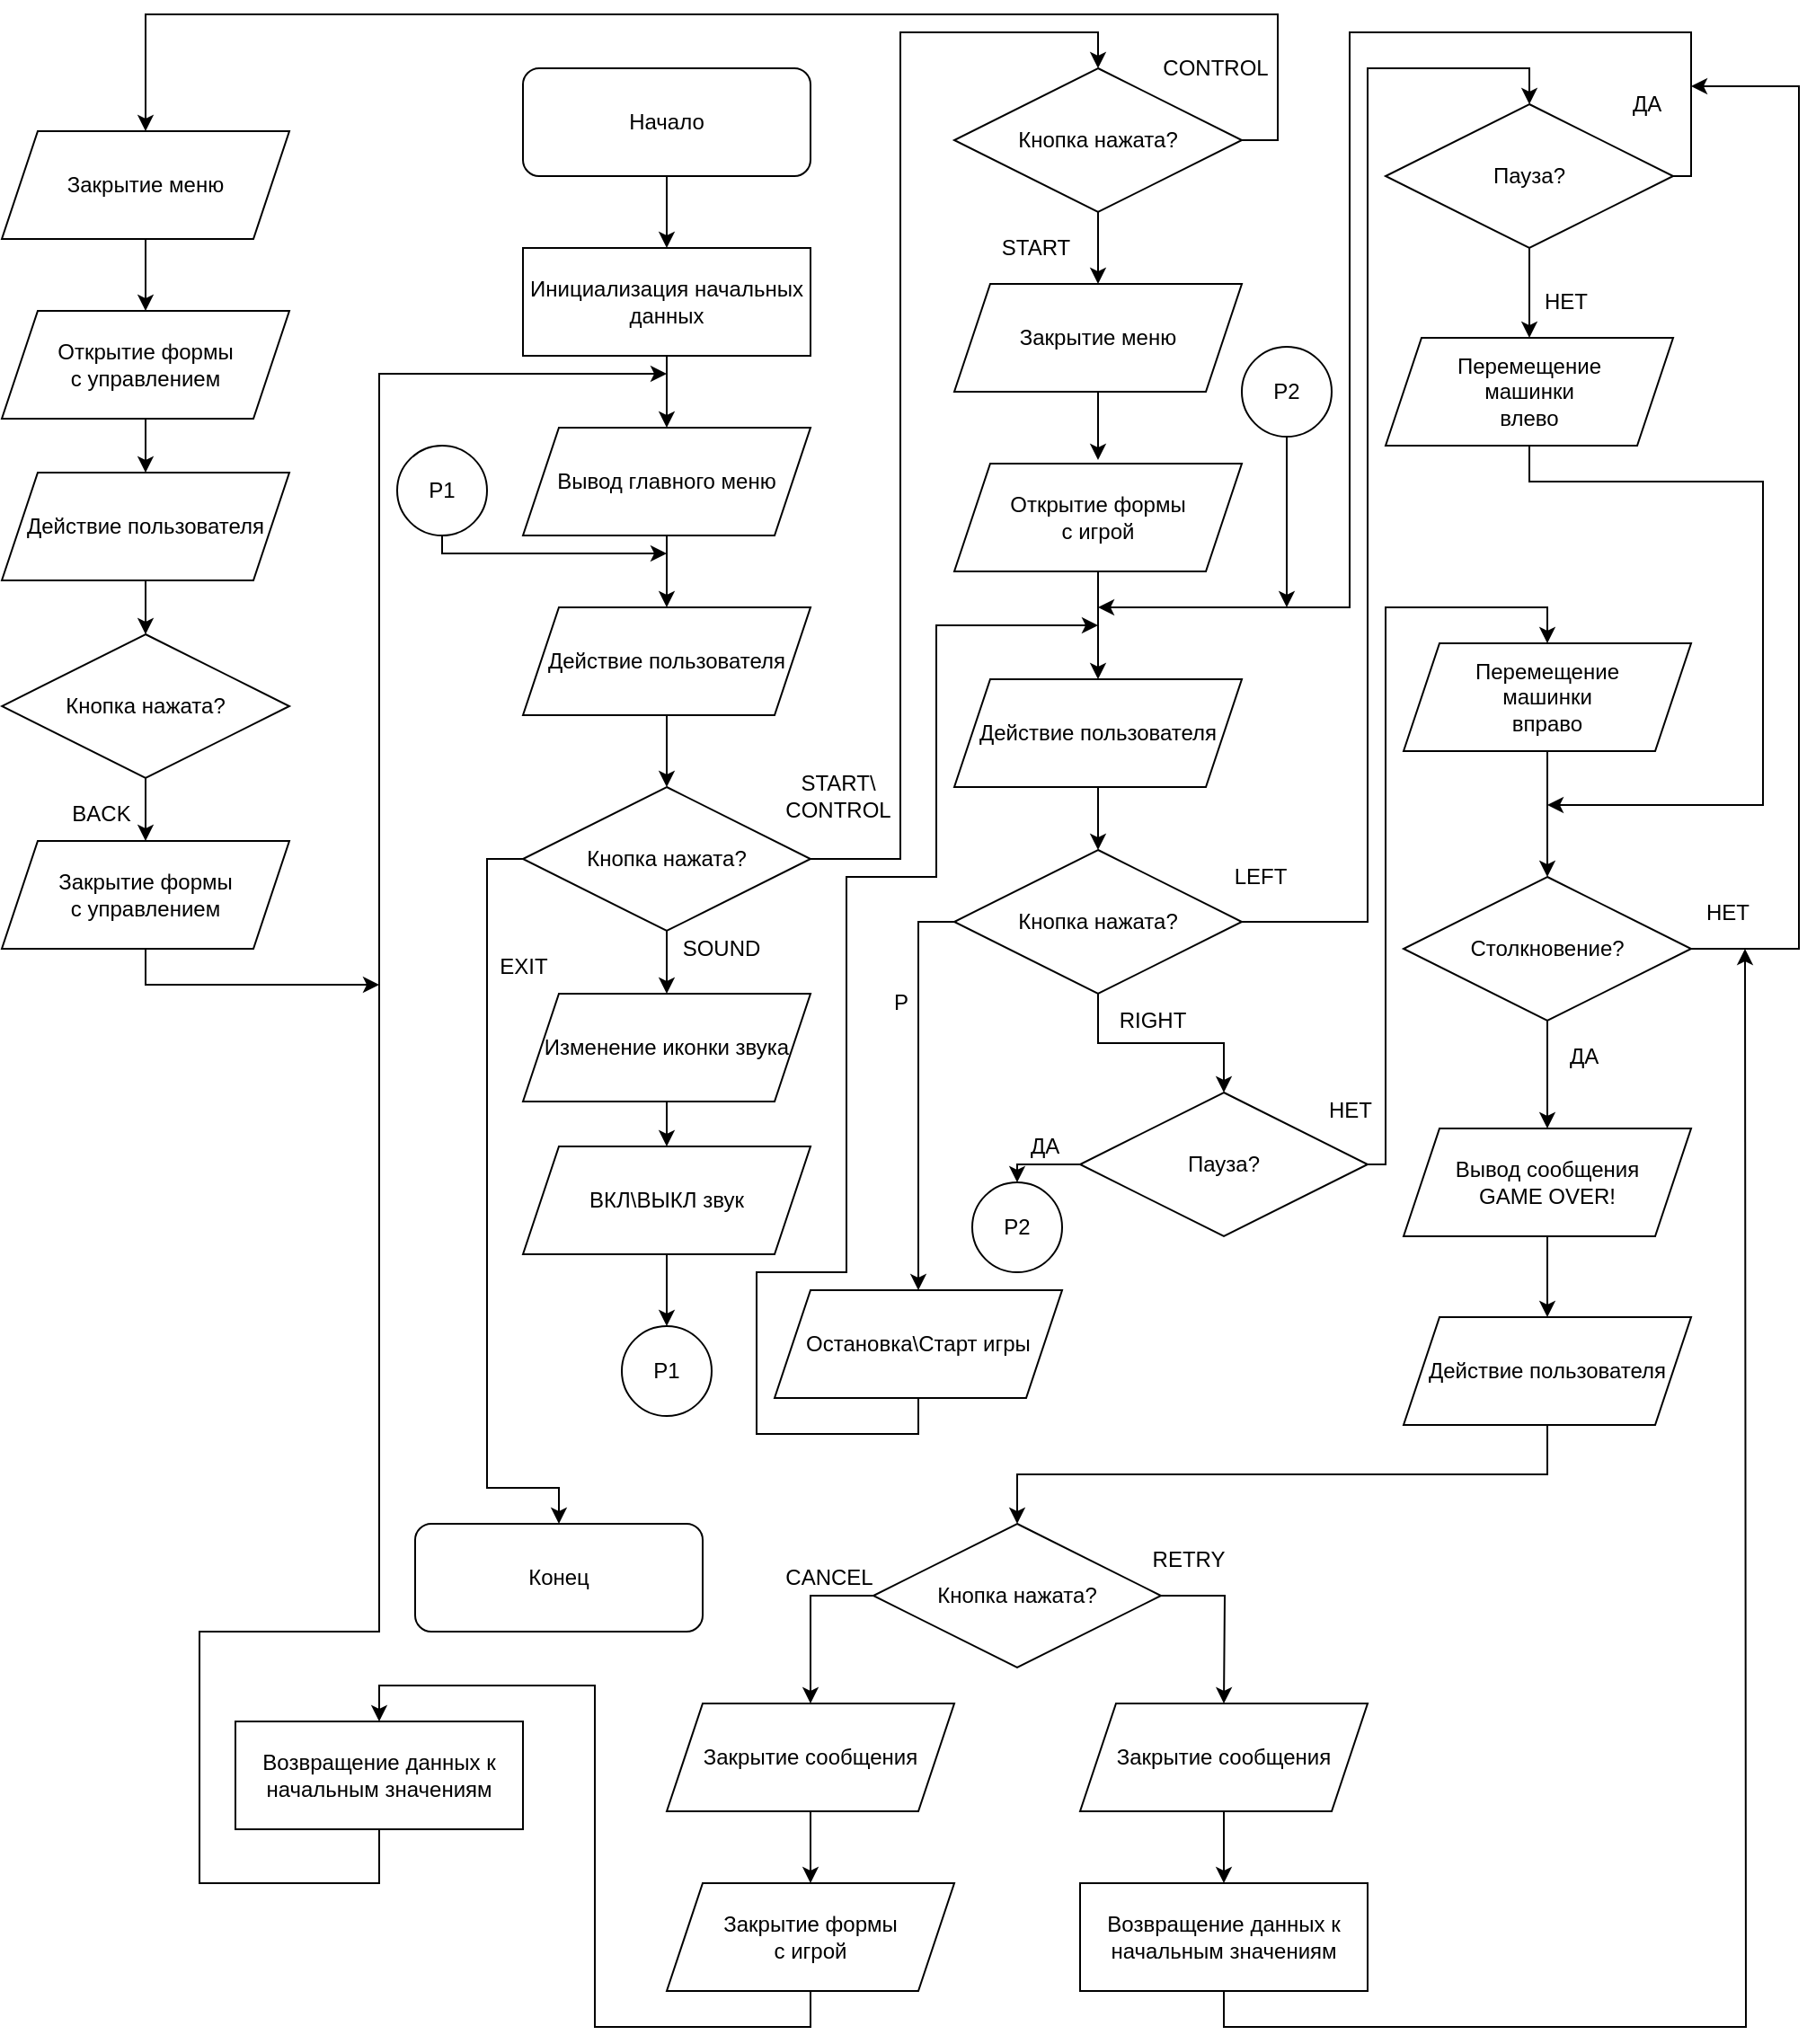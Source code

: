 <mxfile version="14.8.4" type="device"><diagram id="4kB_-zSnu6ypwvAZiy_L" name="Page-1"><mxGraphModel dx="2249" dy="762" grid="1" gridSize="10" guides="1" tooltips="1" connect="1" arrows="1" fold="1" page="1" pageScale="1" pageWidth="827" pageHeight="1169" math="0" shadow="0"><root><mxCell id="0"/><mxCell id="1" parent="0"/><mxCell id="W-HbaPX8OwTjtmjOl_l3-1" style="edgeStyle=orthogonalEdgeStyle;rounded=0;orthogonalLoop=1;jettySize=auto;html=1;exitX=0.5;exitY=1;exitDx=0;exitDy=0;entryX=0.5;entryY=0;entryDx=0;entryDy=0;" edge="1" parent="1" source="W-HbaPX8OwTjtmjOl_l3-2" target="W-HbaPX8OwTjtmjOl_l3-4"><mxGeometry relative="1" as="geometry"/></mxCell><mxCell id="W-HbaPX8OwTjtmjOl_l3-2" value="Начало" style="rounded=1;whiteSpace=wrap;html=1;" vertex="1" parent="1"><mxGeometry x="40" y="40" width="160" height="60" as="geometry"/></mxCell><mxCell id="W-HbaPX8OwTjtmjOl_l3-3" style="edgeStyle=orthogonalEdgeStyle;rounded=0;orthogonalLoop=1;jettySize=auto;html=1;exitX=0.5;exitY=1;exitDx=0;exitDy=0;entryX=0.5;entryY=0;entryDx=0;entryDy=0;" edge="1" parent="1" source="W-HbaPX8OwTjtmjOl_l3-4" target="W-HbaPX8OwTjtmjOl_l3-6"><mxGeometry relative="1" as="geometry"/></mxCell><mxCell id="W-HbaPX8OwTjtmjOl_l3-4" value="Инициализация начальных данных" style="rounded=0;whiteSpace=wrap;html=1;" vertex="1" parent="1"><mxGeometry x="40" y="140" width="160" height="60" as="geometry"/></mxCell><mxCell id="W-HbaPX8OwTjtmjOl_l3-5" style="edgeStyle=orthogonalEdgeStyle;rounded=0;orthogonalLoop=1;jettySize=auto;html=1;exitX=0.5;exitY=1;exitDx=0;exitDy=0;entryX=0.5;entryY=0;entryDx=0;entryDy=0;" edge="1" parent="1" source="W-HbaPX8OwTjtmjOl_l3-6" target="W-HbaPX8OwTjtmjOl_l3-8"><mxGeometry relative="1" as="geometry"/></mxCell><mxCell id="W-HbaPX8OwTjtmjOl_l3-6" value="Вывод главного меню" style="shape=parallelogram;perimeter=parallelogramPerimeter;whiteSpace=wrap;html=1;fixedSize=1;" vertex="1" parent="1"><mxGeometry x="40" y="240" width="160" height="60" as="geometry"/></mxCell><mxCell id="W-HbaPX8OwTjtmjOl_l3-7" style="edgeStyle=orthogonalEdgeStyle;rounded=0;orthogonalLoop=1;jettySize=auto;html=1;exitX=0.5;exitY=1;exitDx=0;exitDy=0;entryX=0.5;entryY=0;entryDx=0;entryDy=0;" edge="1" parent="1" source="W-HbaPX8OwTjtmjOl_l3-8" target="W-HbaPX8OwTjtmjOl_l3-9"><mxGeometry relative="1" as="geometry"/></mxCell><mxCell id="W-HbaPX8OwTjtmjOl_l3-8" value="Действие пользователя" style="shape=parallelogram;perimeter=parallelogramPerimeter;whiteSpace=wrap;html=1;fixedSize=1;" vertex="1" parent="1"><mxGeometry x="40" y="340" width="160" height="60" as="geometry"/></mxCell><mxCell id="W-HbaPX8OwTjtmjOl_l3-11" style="edgeStyle=orthogonalEdgeStyle;rounded=0;orthogonalLoop=1;jettySize=auto;html=1;exitX=0;exitY=0.5;exitDx=0;exitDy=0;entryX=0.5;entryY=0;entryDx=0;entryDy=0;" edge="1" parent="1" source="W-HbaPX8OwTjtmjOl_l3-9" target="W-HbaPX8OwTjtmjOl_l3-10"><mxGeometry relative="1" as="geometry"><Array as="points"><mxPoint x="20" y="480"/><mxPoint x="20" y="830"/><mxPoint x="60" y="830"/></Array></mxGeometry></mxCell><mxCell id="W-HbaPX8OwTjtmjOl_l3-14" style="edgeStyle=orthogonalEdgeStyle;rounded=0;orthogonalLoop=1;jettySize=auto;html=1;exitX=0.5;exitY=1;exitDx=0;exitDy=0;entryX=0.5;entryY=0;entryDx=0;entryDy=0;" edge="1" parent="1" source="W-HbaPX8OwTjtmjOl_l3-9" target="W-HbaPX8OwTjtmjOl_l3-13"><mxGeometry relative="1" as="geometry"/></mxCell><mxCell id="W-HbaPX8OwTjtmjOl_l3-23" style="edgeStyle=orthogonalEdgeStyle;rounded=0;orthogonalLoop=1;jettySize=auto;html=1;exitX=1;exitY=0.5;exitDx=0;exitDy=0;entryX=0.5;entryY=0;entryDx=0;entryDy=0;" edge="1" parent="1" source="W-HbaPX8OwTjtmjOl_l3-9" target="W-HbaPX8OwTjtmjOl_l3-22"><mxGeometry relative="1" as="geometry"><Array as="points"><mxPoint x="250" y="480"/><mxPoint x="250" y="20"/><mxPoint x="360" y="20"/></Array></mxGeometry></mxCell><mxCell id="W-HbaPX8OwTjtmjOl_l3-9" value="Кнопка нажата?" style="rhombus;whiteSpace=wrap;html=1;" vertex="1" parent="1"><mxGeometry x="40" y="440" width="160" height="80" as="geometry"/></mxCell><mxCell id="W-HbaPX8OwTjtmjOl_l3-10" value="Конец" style="rounded=1;whiteSpace=wrap;html=1;" vertex="1" parent="1"><mxGeometry x="-20" y="850" width="160" height="60" as="geometry"/></mxCell><mxCell id="W-HbaPX8OwTjtmjOl_l3-12" value="EXIT" style="text;html=1;align=center;verticalAlign=middle;resizable=0;points=[];autosize=1;strokeColor=none;" vertex="1" parent="1"><mxGeometry x="20" y="530" width="40" height="20" as="geometry"/></mxCell><mxCell id="W-HbaPX8OwTjtmjOl_l3-16" style="edgeStyle=orthogonalEdgeStyle;rounded=0;orthogonalLoop=1;jettySize=auto;html=1;exitX=0.5;exitY=1;exitDx=0;exitDy=0;" edge="1" parent="1" source="W-HbaPX8OwTjtmjOl_l3-13"><mxGeometry relative="1" as="geometry"><mxPoint x="120" y="640" as="targetPoint"/></mxGeometry></mxCell><mxCell id="W-HbaPX8OwTjtmjOl_l3-13" value="Изменение иконки звука" style="shape=parallelogram;perimeter=parallelogramPerimeter;whiteSpace=wrap;html=1;fixedSize=1;" vertex="1" parent="1"><mxGeometry x="40" y="555" width="160" height="60" as="geometry"/></mxCell><mxCell id="W-HbaPX8OwTjtmjOl_l3-15" value="SOUND" style="text;html=1;align=center;verticalAlign=middle;resizable=0;points=[];autosize=1;strokeColor=none;" vertex="1" parent="1"><mxGeometry x="120" y="520" width="60" height="20" as="geometry"/></mxCell><mxCell id="W-HbaPX8OwTjtmjOl_l3-17" value="P1" style="ellipse;whiteSpace=wrap;html=1;aspect=fixed;" vertex="1" parent="1"><mxGeometry x="95" y="740" width="50" height="50" as="geometry"/></mxCell><mxCell id="W-HbaPX8OwTjtmjOl_l3-19" style="edgeStyle=orthogonalEdgeStyle;rounded=0;orthogonalLoop=1;jettySize=auto;html=1;exitX=0.5;exitY=1;exitDx=0;exitDy=0;" edge="1" parent="1" source="W-HbaPX8OwTjtmjOl_l3-18"><mxGeometry relative="1" as="geometry"><mxPoint x="120" y="310" as="targetPoint"/><Array as="points"><mxPoint x="-5" y="310"/></Array></mxGeometry></mxCell><mxCell id="W-HbaPX8OwTjtmjOl_l3-18" value="P1" style="ellipse;whiteSpace=wrap;html=1;aspect=fixed;" vertex="1" parent="1"><mxGeometry x="-30" y="250" width="50" height="50" as="geometry"/></mxCell><mxCell id="W-HbaPX8OwTjtmjOl_l3-21" style="edgeStyle=orthogonalEdgeStyle;rounded=0;orthogonalLoop=1;jettySize=auto;html=1;exitX=0.5;exitY=1;exitDx=0;exitDy=0;entryX=0.5;entryY=0;entryDx=0;entryDy=0;" edge="1" parent="1" source="W-HbaPX8OwTjtmjOl_l3-20" target="W-HbaPX8OwTjtmjOl_l3-17"><mxGeometry relative="1" as="geometry"/></mxCell><mxCell id="W-HbaPX8OwTjtmjOl_l3-20" value="ВКЛ\ВЫКЛ звук" style="shape=parallelogram;perimeter=parallelogramPerimeter;whiteSpace=wrap;html=1;fixedSize=1;" vertex="1" parent="1"><mxGeometry x="40" y="640" width="160" height="60" as="geometry"/></mxCell><mxCell id="W-HbaPX8OwTjtmjOl_l3-28" style="edgeStyle=orthogonalEdgeStyle;rounded=0;orthogonalLoop=1;jettySize=auto;html=1;exitX=0.5;exitY=1;exitDx=0;exitDy=0;entryX=0.5;entryY=0;entryDx=0;entryDy=0;" edge="1" parent="1" source="W-HbaPX8OwTjtmjOl_l3-22" target="W-HbaPX8OwTjtmjOl_l3-26"><mxGeometry relative="1" as="geometry"/></mxCell><mxCell id="W-HbaPX8OwTjtmjOl_l3-96" style="edgeStyle=orthogonalEdgeStyle;rounded=0;orthogonalLoop=1;jettySize=auto;html=1;exitX=1;exitY=0.5;exitDx=0;exitDy=0;entryX=0.5;entryY=0;entryDx=0;entryDy=0;" edge="1" parent="1" source="W-HbaPX8OwTjtmjOl_l3-22" target="W-HbaPX8OwTjtmjOl_l3-86"><mxGeometry relative="1" as="geometry"><Array as="points"><mxPoint x="460" y="80"/><mxPoint x="460" y="10"/><mxPoint x="-170" y="10"/></Array></mxGeometry></mxCell><mxCell id="W-HbaPX8OwTjtmjOl_l3-22" value="Кнопка нажата?" style="rhombus;whiteSpace=wrap;html=1;" vertex="1" parent="1"><mxGeometry x="280" y="40" width="160" height="80" as="geometry"/></mxCell><mxCell id="W-HbaPX8OwTjtmjOl_l3-24" value="START\&lt;br&gt;CONTROL" style="text;html=1;align=center;verticalAlign=middle;resizable=0;points=[];autosize=1;strokeColor=none;" vertex="1" parent="1"><mxGeometry x="180" y="430" width="70" height="30" as="geometry"/></mxCell><mxCell id="W-HbaPX8OwTjtmjOl_l3-25" style="edgeStyle=orthogonalEdgeStyle;rounded=0;orthogonalLoop=1;jettySize=auto;html=1;exitX=0.5;exitY=1;exitDx=0;exitDy=0;" edge="1" parent="1" source="W-HbaPX8OwTjtmjOl_l3-26"><mxGeometry relative="1" as="geometry"><mxPoint x="360" y="258" as="targetPoint"/></mxGeometry></mxCell><mxCell id="W-HbaPX8OwTjtmjOl_l3-26" value="Закрытие меню" style="shape=parallelogram;perimeter=parallelogramPerimeter;whiteSpace=wrap;html=1;fixedSize=1;" vertex="1" parent="1"><mxGeometry x="280" y="160" width="160" height="60" as="geometry"/></mxCell><mxCell id="W-HbaPX8OwTjtmjOl_l3-31" style="edgeStyle=orthogonalEdgeStyle;rounded=0;orthogonalLoop=1;jettySize=auto;html=1;exitX=0.5;exitY=1;exitDx=0;exitDy=0;entryX=0.5;entryY=0;entryDx=0;entryDy=0;" edge="1" parent="1" source="W-HbaPX8OwTjtmjOl_l3-27" target="W-HbaPX8OwTjtmjOl_l3-30"><mxGeometry relative="1" as="geometry"/></mxCell><mxCell id="W-HbaPX8OwTjtmjOl_l3-27" value="Открытие формы&lt;br&gt;с игрой" style="shape=parallelogram;perimeter=parallelogramPerimeter;whiteSpace=wrap;html=1;fixedSize=1;" vertex="1" parent="1"><mxGeometry x="280" y="260" width="160" height="60" as="geometry"/></mxCell><mxCell id="W-HbaPX8OwTjtmjOl_l3-29" value="START" style="text;html=1;align=center;verticalAlign=middle;resizable=0;points=[];autosize=1;strokeColor=none;" vertex="1" parent="1"><mxGeometry x="300" y="130" width="50" height="20" as="geometry"/></mxCell><mxCell id="W-HbaPX8OwTjtmjOl_l3-33" style="edgeStyle=orthogonalEdgeStyle;rounded=0;orthogonalLoop=1;jettySize=auto;html=1;exitX=0.5;exitY=1;exitDx=0;exitDy=0;entryX=0.5;entryY=0;entryDx=0;entryDy=0;" edge="1" parent="1" source="W-HbaPX8OwTjtmjOl_l3-30" target="W-HbaPX8OwTjtmjOl_l3-32"><mxGeometry relative="1" as="geometry"/></mxCell><mxCell id="W-HbaPX8OwTjtmjOl_l3-30" value="Действие пользователя" style="shape=parallelogram;perimeter=parallelogramPerimeter;whiteSpace=wrap;html=1;fixedSize=1;" vertex="1" parent="1"><mxGeometry x="280" y="380" width="160" height="60" as="geometry"/></mxCell><mxCell id="W-HbaPX8OwTjtmjOl_l3-35" style="edgeStyle=orthogonalEdgeStyle;rounded=0;orthogonalLoop=1;jettySize=auto;html=1;exitX=0;exitY=0.5;exitDx=0;exitDy=0;entryX=0.5;entryY=0;entryDx=0;entryDy=0;" edge="1" parent="1" source="W-HbaPX8OwTjtmjOl_l3-32" target="W-HbaPX8OwTjtmjOl_l3-34"><mxGeometry relative="1" as="geometry"/></mxCell><mxCell id="W-HbaPX8OwTjtmjOl_l3-41" style="edgeStyle=orthogonalEdgeStyle;rounded=0;orthogonalLoop=1;jettySize=auto;html=1;exitX=1;exitY=0.5;exitDx=0;exitDy=0;entryX=0.5;entryY=0;entryDx=0;entryDy=0;" edge="1" parent="1" source="W-HbaPX8OwTjtmjOl_l3-32" target="W-HbaPX8OwTjtmjOl_l3-40"><mxGeometry relative="1" as="geometry"><Array as="points"><mxPoint x="510" y="515"/><mxPoint x="510" y="40"/><mxPoint x="600" y="40"/></Array></mxGeometry></mxCell><mxCell id="W-HbaPX8OwTjtmjOl_l3-50" style="edgeStyle=orthogonalEdgeStyle;rounded=0;orthogonalLoop=1;jettySize=auto;html=1;exitX=0.5;exitY=1;exitDx=0;exitDy=0;entryX=0.5;entryY=0;entryDx=0;entryDy=0;" edge="1" parent="1" source="W-HbaPX8OwTjtmjOl_l3-32" target="W-HbaPX8OwTjtmjOl_l3-48"><mxGeometry relative="1" as="geometry"/></mxCell><mxCell id="W-HbaPX8OwTjtmjOl_l3-32" value="Кнопка нажата?" style="rhombus;whiteSpace=wrap;html=1;" vertex="1" parent="1"><mxGeometry x="280" y="475" width="160" height="80" as="geometry"/></mxCell><mxCell id="W-HbaPX8OwTjtmjOl_l3-38" style="edgeStyle=orthogonalEdgeStyle;rounded=0;orthogonalLoop=1;jettySize=auto;html=1;exitX=0.5;exitY=1;exitDx=0;exitDy=0;" edge="1" parent="1" source="W-HbaPX8OwTjtmjOl_l3-34"><mxGeometry relative="1" as="geometry"><mxPoint x="360" y="350" as="targetPoint"/><Array as="points"><mxPoint x="260" y="800"/><mxPoint x="170" y="800"/><mxPoint x="170" y="710"/><mxPoint x="220" y="710"/><mxPoint x="220" y="490"/><mxPoint x="270" y="490"/><mxPoint x="270" y="350"/></Array></mxGeometry></mxCell><mxCell id="W-HbaPX8OwTjtmjOl_l3-34" value="Остановка\Старт игры" style="shape=parallelogram;perimeter=parallelogramPerimeter;whiteSpace=wrap;html=1;fixedSize=1;" vertex="1" parent="1"><mxGeometry x="180" y="720" width="160" height="60" as="geometry"/></mxCell><mxCell id="W-HbaPX8OwTjtmjOl_l3-39" value="Р" style="text;html=1;align=center;verticalAlign=middle;resizable=0;points=[];autosize=1;strokeColor=none;" vertex="1" parent="1"><mxGeometry x="240" y="550" width="20" height="20" as="geometry"/></mxCell><mxCell id="W-HbaPX8OwTjtmjOl_l3-43" style="edgeStyle=orthogonalEdgeStyle;rounded=0;orthogonalLoop=1;jettySize=auto;html=1;exitX=1;exitY=0.5;exitDx=0;exitDy=0;" edge="1" parent="1" source="W-HbaPX8OwTjtmjOl_l3-40"><mxGeometry relative="1" as="geometry"><mxPoint x="360" y="340" as="targetPoint"/><Array as="points"><mxPoint x="690" y="100"/><mxPoint x="690" y="20"/><mxPoint x="500" y="20"/><mxPoint x="500" y="340"/></Array></mxGeometry></mxCell><mxCell id="W-HbaPX8OwTjtmjOl_l3-47" style="edgeStyle=orthogonalEdgeStyle;rounded=0;orthogonalLoop=1;jettySize=auto;html=1;exitX=0.5;exitY=1;exitDx=0;exitDy=0;entryX=0.5;entryY=0;entryDx=0;entryDy=0;" edge="1" parent="1" source="W-HbaPX8OwTjtmjOl_l3-40" target="W-HbaPX8OwTjtmjOl_l3-46"><mxGeometry relative="1" as="geometry"/></mxCell><mxCell id="W-HbaPX8OwTjtmjOl_l3-40" value="Пауза?" style="rhombus;whiteSpace=wrap;html=1;" vertex="1" parent="1"><mxGeometry x="520" y="60" width="160" height="80" as="geometry"/></mxCell><mxCell id="W-HbaPX8OwTjtmjOl_l3-44" value="ДА" style="text;html=1;align=center;verticalAlign=middle;resizable=0;points=[];autosize=1;strokeColor=none;" vertex="1" parent="1"><mxGeometry x="650" y="50" width="30" height="20" as="geometry"/></mxCell><mxCell id="W-HbaPX8OwTjtmjOl_l3-45" value="LEFT" style="text;html=1;align=center;verticalAlign=middle;resizable=0;points=[];autosize=1;strokeColor=none;" vertex="1" parent="1"><mxGeometry x="430" y="480" width="40" height="20" as="geometry"/></mxCell><mxCell id="W-HbaPX8OwTjtmjOl_l3-62" style="edgeStyle=orthogonalEdgeStyle;rounded=0;orthogonalLoop=1;jettySize=auto;html=1;exitX=0.5;exitY=1;exitDx=0;exitDy=0;" edge="1" parent="1" source="W-HbaPX8OwTjtmjOl_l3-46"><mxGeometry relative="1" as="geometry"><mxPoint x="610" y="450" as="targetPoint"/><Array as="points"><mxPoint x="600" y="270"/><mxPoint x="730" y="270"/><mxPoint x="730" y="450"/></Array></mxGeometry></mxCell><mxCell id="W-HbaPX8OwTjtmjOl_l3-46" value="Перемещение &lt;br&gt;машинки&lt;br&gt;влево" style="shape=parallelogram;perimeter=parallelogramPerimeter;whiteSpace=wrap;html=1;fixedSize=1;" vertex="1" parent="1"><mxGeometry x="520" y="190" width="160" height="60" as="geometry"/></mxCell><mxCell id="W-HbaPX8OwTjtmjOl_l3-53" style="edgeStyle=orthogonalEdgeStyle;rounded=0;orthogonalLoop=1;jettySize=auto;html=1;exitX=0;exitY=0.5;exitDx=0;exitDy=0;entryX=0.5;entryY=0;entryDx=0;entryDy=0;" edge="1" parent="1" source="W-HbaPX8OwTjtmjOl_l3-48" target="W-HbaPX8OwTjtmjOl_l3-52"><mxGeometry relative="1" as="geometry"/></mxCell><mxCell id="W-HbaPX8OwTjtmjOl_l3-57" style="edgeStyle=orthogonalEdgeStyle;rounded=0;orthogonalLoop=1;jettySize=auto;html=1;exitX=1;exitY=0.5;exitDx=0;exitDy=0;entryX=0.5;entryY=0;entryDx=0;entryDy=0;" edge="1" parent="1" source="W-HbaPX8OwTjtmjOl_l3-48" target="W-HbaPX8OwTjtmjOl_l3-56"><mxGeometry relative="1" as="geometry"><Array as="points"><mxPoint x="520" y="650"/><mxPoint x="520" y="340"/><mxPoint x="610" y="340"/></Array></mxGeometry></mxCell><mxCell id="W-HbaPX8OwTjtmjOl_l3-48" value="Пауза?" style="rhombus;whiteSpace=wrap;html=1;" vertex="1" parent="1"><mxGeometry x="350" y="610" width="160" height="80" as="geometry"/></mxCell><mxCell id="W-HbaPX8OwTjtmjOl_l3-49" value="НЕТ" style="text;html=1;align=center;verticalAlign=middle;resizable=0;points=[];autosize=1;strokeColor=none;" vertex="1" parent="1"><mxGeometry x="600" y="160" width="40" height="20" as="geometry"/></mxCell><mxCell id="W-HbaPX8OwTjtmjOl_l3-51" value="RIGHT" style="text;html=1;align=center;verticalAlign=middle;resizable=0;points=[];autosize=1;strokeColor=none;" vertex="1" parent="1"><mxGeometry x="365" y="560" width="50" height="20" as="geometry"/></mxCell><mxCell id="W-HbaPX8OwTjtmjOl_l3-52" value="P2" style="ellipse;whiteSpace=wrap;html=1;aspect=fixed;" vertex="1" parent="1"><mxGeometry x="290" y="660" width="50" height="50" as="geometry"/></mxCell><mxCell id="W-HbaPX8OwTjtmjOl_l3-55" style="edgeStyle=orthogonalEdgeStyle;rounded=0;orthogonalLoop=1;jettySize=auto;html=1;exitX=0.5;exitY=1;exitDx=0;exitDy=0;" edge="1" parent="1" source="W-HbaPX8OwTjtmjOl_l3-54"><mxGeometry relative="1" as="geometry"><mxPoint x="465" y="340" as="targetPoint"/></mxGeometry></mxCell><mxCell id="W-HbaPX8OwTjtmjOl_l3-54" value="P2" style="ellipse;whiteSpace=wrap;html=1;aspect=fixed;" vertex="1" parent="1"><mxGeometry x="440" y="195" width="50" height="50" as="geometry"/></mxCell><mxCell id="W-HbaPX8OwTjtmjOl_l3-61" style="edgeStyle=orthogonalEdgeStyle;rounded=0;orthogonalLoop=1;jettySize=auto;html=1;exitX=0.5;exitY=1;exitDx=0;exitDy=0;entryX=0.5;entryY=0;entryDx=0;entryDy=0;" edge="1" parent="1" source="W-HbaPX8OwTjtmjOl_l3-56" target="W-HbaPX8OwTjtmjOl_l3-60"><mxGeometry relative="1" as="geometry"/></mxCell><mxCell id="W-HbaPX8OwTjtmjOl_l3-56" value="Перемещение &lt;br&gt;машинки&lt;br&gt;вправо" style="shape=parallelogram;perimeter=parallelogramPerimeter;whiteSpace=wrap;html=1;fixedSize=1;" vertex="1" parent="1"><mxGeometry x="530" y="360" width="160" height="60" as="geometry"/></mxCell><mxCell id="W-HbaPX8OwTjtmjOl_l3-58" value="ДА" style="text;html=1;align=center;verticalAlign=middle;resizable=0;points=[];autosize=1;strokeColor=none;" vertex="1" parent="1"><mxGeometry x="315" y="630" width="30" height="20" as="geometry"/></mxCell><mxCell id="W-HbaPX8OwTjtmjOl_l3-59" value="НЕТ" style="text;html=1;align=center;verticalAlign=middle;resizable=0;points=[];autosize=1;strokeColor=none;" vertex="1" parent="1"><mxGeometry x="480" y="610" width="40" height="20" as="geometry"/></mxCell><mxCell id="W-HbaPX8OwTjtmjOl_l3-63" style="edgeStyle=orthogonalEdgeStyle;rounded=0;orthogonalLoop=1;jettySize=auto;html=1;exitX=1;exitY=0.5;exitDx=0;exitDy=0;" edge="1" parent="1" source="W-HbaPX8OwTjtmjOl_l3-60"><mxGeometry relative="1" as="geometry"><mxPoint x="690" y="50" as="targetPoint"/><Array as="points"><mxPoint x="750" y="530"/><mxPoint x="750" y="50"/></Array></mxGeometry></mxCell><mxCell id="W-HbaPX8OwTjtmjOl_l3-66" style="edgeStyle=orthogonalEdgeStyle;rounded=0;orthogonalLoop=1;jettySize=auto;html=1;exitX=0.5;exitY=1;exitDx=0;exitDy=0;entryX=0.5;entryY=0;entryDx=0;entryDy=0;" edge="1" parent="1" source="W-HbaPX8OwTjtmjOl_l3-60" target="W-HbaPX8OwTjtmjOl_l3-65"><mxGeometry relative="1" as="geometry"/></mxCell><mxCell id="W-HbaPX8OwTjtmjOl_l3-60" value="Столкновение?" style="rhombus;whiteSpace=wrap;html=1;" vertex="1" parent="1"><mxGeometry x="530" y="490" width="160" height="80" as="geometry"/></mxCell><mxCell id="W-HbaPX8OwTjtmjOl_l3-64" value="НЕТ" style="text;html=1;align=center;verticalAlign=middle;resizable=0;points=[];autosize=1;strokeColor=none;" vertex="1" parent="1"><mxGeometry x="690" y="500" width="40" height="20" as="geometry"/></mxCell><mxCell id="W-HbaPX8OwTjtmjOl_l3-69" style="edgeStyle=orthogonalEdgeStyle;rounded=0;orthogonalLoop=1;jettySize=auto;html=1;exitX=0.5;exitY=1;exitDx=0;exitDy=0;entryX=0.5;entryY=0;entryDx=0;entryDy=0;" edge="1" parent="1" source="W-HbaPX8OwTjtmjOl_l3-65" target="W-HbaPX8OwTjtmjOl_l3-68"><mxGeometry relative="1" as="geometry"/></mxCell><mxCell id="W-HbaPX8OwTjtmjOl_l3-65" value="Вывод сообщения&lt;br&gt;GAME OVER!" style="shape=parallelogram;perimeter=parallelogramPerimeter;whiteSpace=wrap;html=1;fixedSize=1;" vertex="1" parent="1"><mxGeometry x="530" y="630" width="160" height="60" as="geometry"/></mxCell><mxCell id="W-HbaPX8OwTjtmjOl_l3-67" value="ДА" style="text;html=1;align=center;verticalAlign=middle;resizable=0;points=[];autosize=1;strokeColor=none;" vertex="1" parent="1"><mxGeometry x="615" y="580" width="30" height="20" as="geometry"/></mxCell><mxCell id="W-HbaPX8OwTjtmjOl_l3-71" style="edgeStyle=orthogonalEdgeStyle;rounded=0;orthogonalLoop=1;jettySize=auto;html=1;exitX=0.5;exitY=1;exitDx=0;exitDy=0;entryX=0.5;entryY=0;entryDx=0;entryDy=0;" edge="1" parent="1" source="W-HbaPX8OwTjtmjOl_l3-68" target="W-HbaPX8OwTjtmjOl_l3-70"><mxGeometry relative="1" as="geometry"/></mxCell><mxCell id="W-HbaPX8OwTjtmjOl_l3-68" value="Действие пользователя" style="shape=parallelogram;perimeter=parallelogramPerimeter;whiteSpace=wrap;html=1;fixedSize=1;" vertex="1" parent="1"><mxGeometry x="530" y="735" width="160" height="60" as="geometry"/></mxCell><mxCell id="W-HbaPX8OwTjtmjOl_l3-75" style="edgeStyle=orthogonalEdgeStyle;rounded=0;orthogonalLoop=1;jettySize=auto;html=1;exitX=0;exitY=0.5;exitDx=0;exitDy=0;entryX=0.5;entryY=0;entryDx=0;entryDy=0;" edge="1" parent="1" source="W-HbaPX8OwTjtmjOl_l3-70" target="W-HbaPX8OwTjtmjOl_l3-73"><mxGeometry relative="1" as="geometry"/></mxCell><mxCell id="W-HbaPX8OwTjtmjOl_l3-80" style="edgeStyle=orthogonalEdgeStyle;rounded=0;orthogonalLoop=1;jettySize=auto;html=1;exitX=1;exitY=0.5;exitDx=0;exitDy=0;" edge="1" parent="1" source="W-HbaPX8OwTjtmjOl_l3-70"><mxGeometry relative="1" as="geometry"><mxPoint x="430" y="950" as="targetPoint"/></mxGeometry></mxCell><mxCell id="W-HbaPX8OwTjtmjOl_l3-70" value="Кнопка нажата?" style="rhombus;whiteSpace=wrap;html=1;" vertex="1" parent="1"><mxGeometry x="235" y="850" width="160" height="80" as="geometry"/></mxCell><mxCell id="W-HbaPX8OwTjtmjOl_l3-72" style="edgeStyle=orthogonalEdgeStyle;rounded=0;orthogonalLoop=1;jettySize=auto;html=1;exitX=0.5;exitY=1;exitDx=0;exitDy=0;entryX=0.5;entryY=0;entryDx=0;entryDy=0;" edge="1" parent="1" source="W-HbaPX8OwTjtmjOl_l3-73" target="W-HbaPX8OwTjtmjOl_l3-74"><mxGeometry relative="1" as="geometry"/></mxCell><mxCell id="W-HbaPX8OwTjtmjOl_l3-73" value="Закрытие сообщения" style="shape=parallelogram;perimeter=parallelogramPerimeter;whiteSpace=wrap;html=1;fixedSize=1;" vertex="1" parent="1"><mxGeometry x="120" y="950" width="160" height="60" as="geometry"/></mxCell><mxCell id="W-HbaPX8OwTjtmjOl_l3-99" style="edgeStyle=orthogonalEdgeStyle;rounded=0;orthogonalLoop=1;jettySize=auto;html=1;exitX=0.5;exitY=1;exitDx=0;exitDy=0;entryX=0.5;entryY=0;entryDx=0;entryDy=0;" edge="1" parent="1" source="W-HbaPX8OwTjtmjOl_l3-74" target="W-HbaPX8OwTjtmjOl_l3-98"><mxGeometry relative="1" as="geometry"/></mxCell><mxCell id="W-HbaPX8OwTjtmjOl_l3-74" value="Закрытие формы&lt;br&gt;с игрой" style="shape=parallelogram;perimeter=parallelogramPerimeter;whiteSpace=wrap;html=1;fixedSize=1;" vertex="1" parent="1"><mxGeometry x="120" y="1050" width="160" height="60" as="geometry"/></mxCell><mxCell id="W-HbaPX8OwTjtmjOl_l3-77" style="edgeStyle=orthogonalEdgeStyle;rounded=0;orthogonalLoop=1;jettySize=auto;html=1;exitX=0.5;exitY=1;exitDx=0;exitDy=0;" edge="1" parent="1" source="W-HbaPX8OwTjtmjOl_l3-78" target="W-HbaPX8OwTjtmjOl_l3-79"><mxGeometry relative="1" as="geometry"/></mxCell><mxCell id="W-HbaPX8OwTjtmjOl_l3-78" value="Закрытие сообщения" style="shape=parallelogram;perimeter=parallelogramPerimeter;whiteSpace=wrap;html=1;fixedSize=1;" vertex="1" parent="1"><mxGeometry x="350" y="950" width="160" height="60" as="geometry"/></mxCell><mxCell id="W-HbaPX8OwTjtmjOl_l3-83" style="edgeStyle=orthogonalEdgeStyle;rounded=0;orthogonalLoop=1;jettySize=auto;html=1;exitX=0.5;exitY=1;exitDx=0;exitDy=0;" edge="1" parent="1" source="W-HbaPX8OwTjtmjOl_l3-79"><mxGeometry relative="1" as="geometry"><mxPoint x="720" y="530" as="targetPoint"/></mxGeometry></mxCell><mxCell id="W-HbaPX8OwTjtmjOl_l3-79" value="Возвращение данных к начальным значениям" style="rounded=0;whiteSpace=wrap;html=1;" vertex="1" parent="1"><mxGeometry x="350" y="1050" width="160" height="60" as="geometry"/></mxCell><mxCell id="W-HbaPX8OwTjtmjOl_l3-81" value="CANCEL" style="text;html=1;align=center;verticalAlign=middle;resizable=0;points=[];autosize=1;strokeColor=none;" vertex="1" parent="1"><mxGeometry x="180" y="870" width="60" height="20" as="geometry"/></mxCell><mxCell id="W-HbaPX8OwTjtmjOl_l3-82" value="RETRY" style="text;html=1;align=center;verticalAlign=middle;resizable=0;points=[];autosize=1;strokeColor=none;" vertex="1" parent="1"><mxGeometry x="380" y="860" width="60" height="20" as="geometry"/></mxCell><mxCell id="W-HbaPX8OwTjtmjOl_l3-85" style="edgeStyle=orthogonalEdgeStyle;rounded=0;orthogonalLoop=1;jettySize=auto;html=1;exitX=0.5;exitY=1;exitDx=0;exitDy=0;entryX=0.5;entryY=0;entryDx=0;entryDy=0;entryPerimeter=0;" edge="1" parent="1" source="W-HbaPX8OwTjtmjOl_l3-86" target="W-HbaPX8OwTjtmjOl_l3-89"><mxGeometry relative="1" as="geometry"><mxPoint x="-170" y="175" as="targetPoint"/><Array as="points"/></mxGeometry></mxCell><mxCell id="W-HbaPX8OwTjtmjOl_l3-86" value="Закрытие меню" style="shape=parallelogram;perimeter=parallelogramPerimeter;whiteSpace=wrap;html=1;fixedSize=1;" vertex="1" parent="1"><mxGeometry x="-250" y="75" width="160" height="60" as="geometry"/></mxCell><mxCell id="W-HbaPX8OwTjtmjOl_l3-87" value="CONTROL" style="text;html=1;align=center;verticalAlign=middle;resizable=0;points=[];autosize=1;strokeColor=none;" vertex="1" parent="1"><mxGeometry x="390" y="30" width="70" height="20" as="geometry"/></mxCell><mxCell id="W-HbaPX8OwTjtmjOl_l3-88" style="edgeStyle=orthogonalEdgeStyle;rounded=0;orthogonalLoop=1;jettySize=auto;html=1;exitX=0.5;exitY=1;exitDx=0;exitDy=0;entryX=0.5;entryY=0;entryDx=0;entryDy=0;" edge="1" parent="1" source="W-HbaPX8OwTjtmjOl_l3-89" target="W-HbaPX8OwTjtmjOl_l3-95"><mxGeometry relative="1" as="geometry"/></mxCell><mxCell id="W-HbaPX8OwTjtmjOl_l3-89" value="Открытие формы&lt;br&gt;с управлением" style="shape=parallelogram;perimeter=parallelogramPerimeter;whiteSpace=wrap;html=1;fixedSize=1;" vertex="1" parent="1"><mxGeometry x="-250" y="175" width="160" height="60" as="geometry"/></mxCell><mxCell id="W-HbaPX8OwTjtmjOl_l3-90" style="edgeStyle=orthogonalEdgeStyle;rounded=0;orthogonalLoop=1;jettySize=auto;html=1;exitX=0.5;exitY=1;exitDx=0;exitDy=0;entryX=0.5;entryY=0;entryDx=0;entryDy=0;" edge="1" parent="1" source="W-HbaPX8OwTjtmjOl_l3-91" target="W-HbaPX8OwTjtmjOl_l3-93"><mxGeometry relative="1" as="geometry"/></mxCell><mxCell id="W-HbaPX8OwTjtmjOl_l3-91" value="Кнопка нажата?" style="rhombus;whiteSpace=wrap;html=1;" vertex="1" parent="1"><mxGeometry x="-250" y="355" width="160" height="80" as="geometry"/></mxCell><mxCell id="W-HbaPX8OwTjtmjOl_l3-92" value="BACK" style="text;html=1;align=center;verticalAlign=middle;resizable=0;points=[];autosize=1;strokeColor=none;" vertex="1" parent="1"><mxGeometry x="-220" y="445" width="50" height="20" as="geometry"/></mxCell><mxCell id="W-HbaPX8OwTjtmjOl_l3-97" style="edgeStyle=orthogonalEdgeStyle;rounded=0;orthogonalLoop=1;jettySize=auto;html=1;exitX=0.5;exitY=1;exitDx=0;exitDy=0;" edge="1" parent="1" source="W-HbaPX8OwTjtmjOl_l3-93"><mxGeometry relative="1" as="geometry"><mxPoint x="-40" y="550" as="targetPoint"/><Array as="points"><mxPoint x="-170" y="550"/></Array></mxGeometry></mxCell><mxCell id="W-HbaPX8OwTjtmjOl_l3-93" value="Закрытие формы&lt;br&gt;с управлением" style="shape=parallelogram;perimeter=parallelogramPerimeter;whiteSpace=wrap;html=1;fixedSize=1;" vertex="1" parent="1"><mxGeometry x="-250" y="470" width="160" height="60" as="geometry"/></mxCell><mxCell id="W-HbaPX8OwTjtmjOl_l3-94" style="edgeStyle=orthogonalEdgeStyle;rounded=0;orthogonalLoop=1;jettySize=auto;html=1;exitX=0.5;exitY=1;exitDx=0;exitDy=0;entryX=0.5;entryY=0;entryDx=0;entryDy=0;" edge="1" parent="1" source="W-HbaPX8OwTjtmjOl_l3-95" target="W-HbaPX8OwTjtmjOl_l3-91"><mxGeometry relative="1" as="geometry"/></mxCell><mxCell id="W-HbaPX8OwTjtmjOl_l3-95" value="Действие пользователя" style="shape=parallelogram;perimeter=parallelogramPerimeter;whiteSpace=wrap;html=1;fixedSize=1;" vertex="1" parent="1"><mxGeometry x="-250" y="265" width="160" height="60" as="geometry"/></mxCell><mxCell id="W-HbaPX8OwTjtmjOl_l3-100" style="edgeStyle=orthogonalEdgeStyle;rounded=0;orthogonalLoop=1;jettySize=auto;html=1;exitX=0.5;exitY=1;exitDx=0;exitDy=0;" edge="1" parent="1" source="W-HbaPX8OwTjtmjOl_l3-98"><mxGeometry relative="1" as="geometry"><mxPoint x="120" y="210" as="targetPoint"/><Array as="points"><mxPoint x="-40" y="1050"/><mxPoint x="-140" y="1050"/><mxPoint x="-140" y="910"/><mxPoint x="-40" y="910"/><mxPoint x="-40" y="210"/></Array></mxGeometry></mxCell><mxCell id="W-HbaPX8OwTjtmjOl_l3-98" value="Возвращение данных к начальным значениям" style="rounded=0;whiteSpace=wrap;html=1;" vertex="1" parent="1"><mxGeometry x="-120" y="960" width="160" height="60" as="geometry"/></mxCell></root></mxGraphModel></diagram></mxfile>